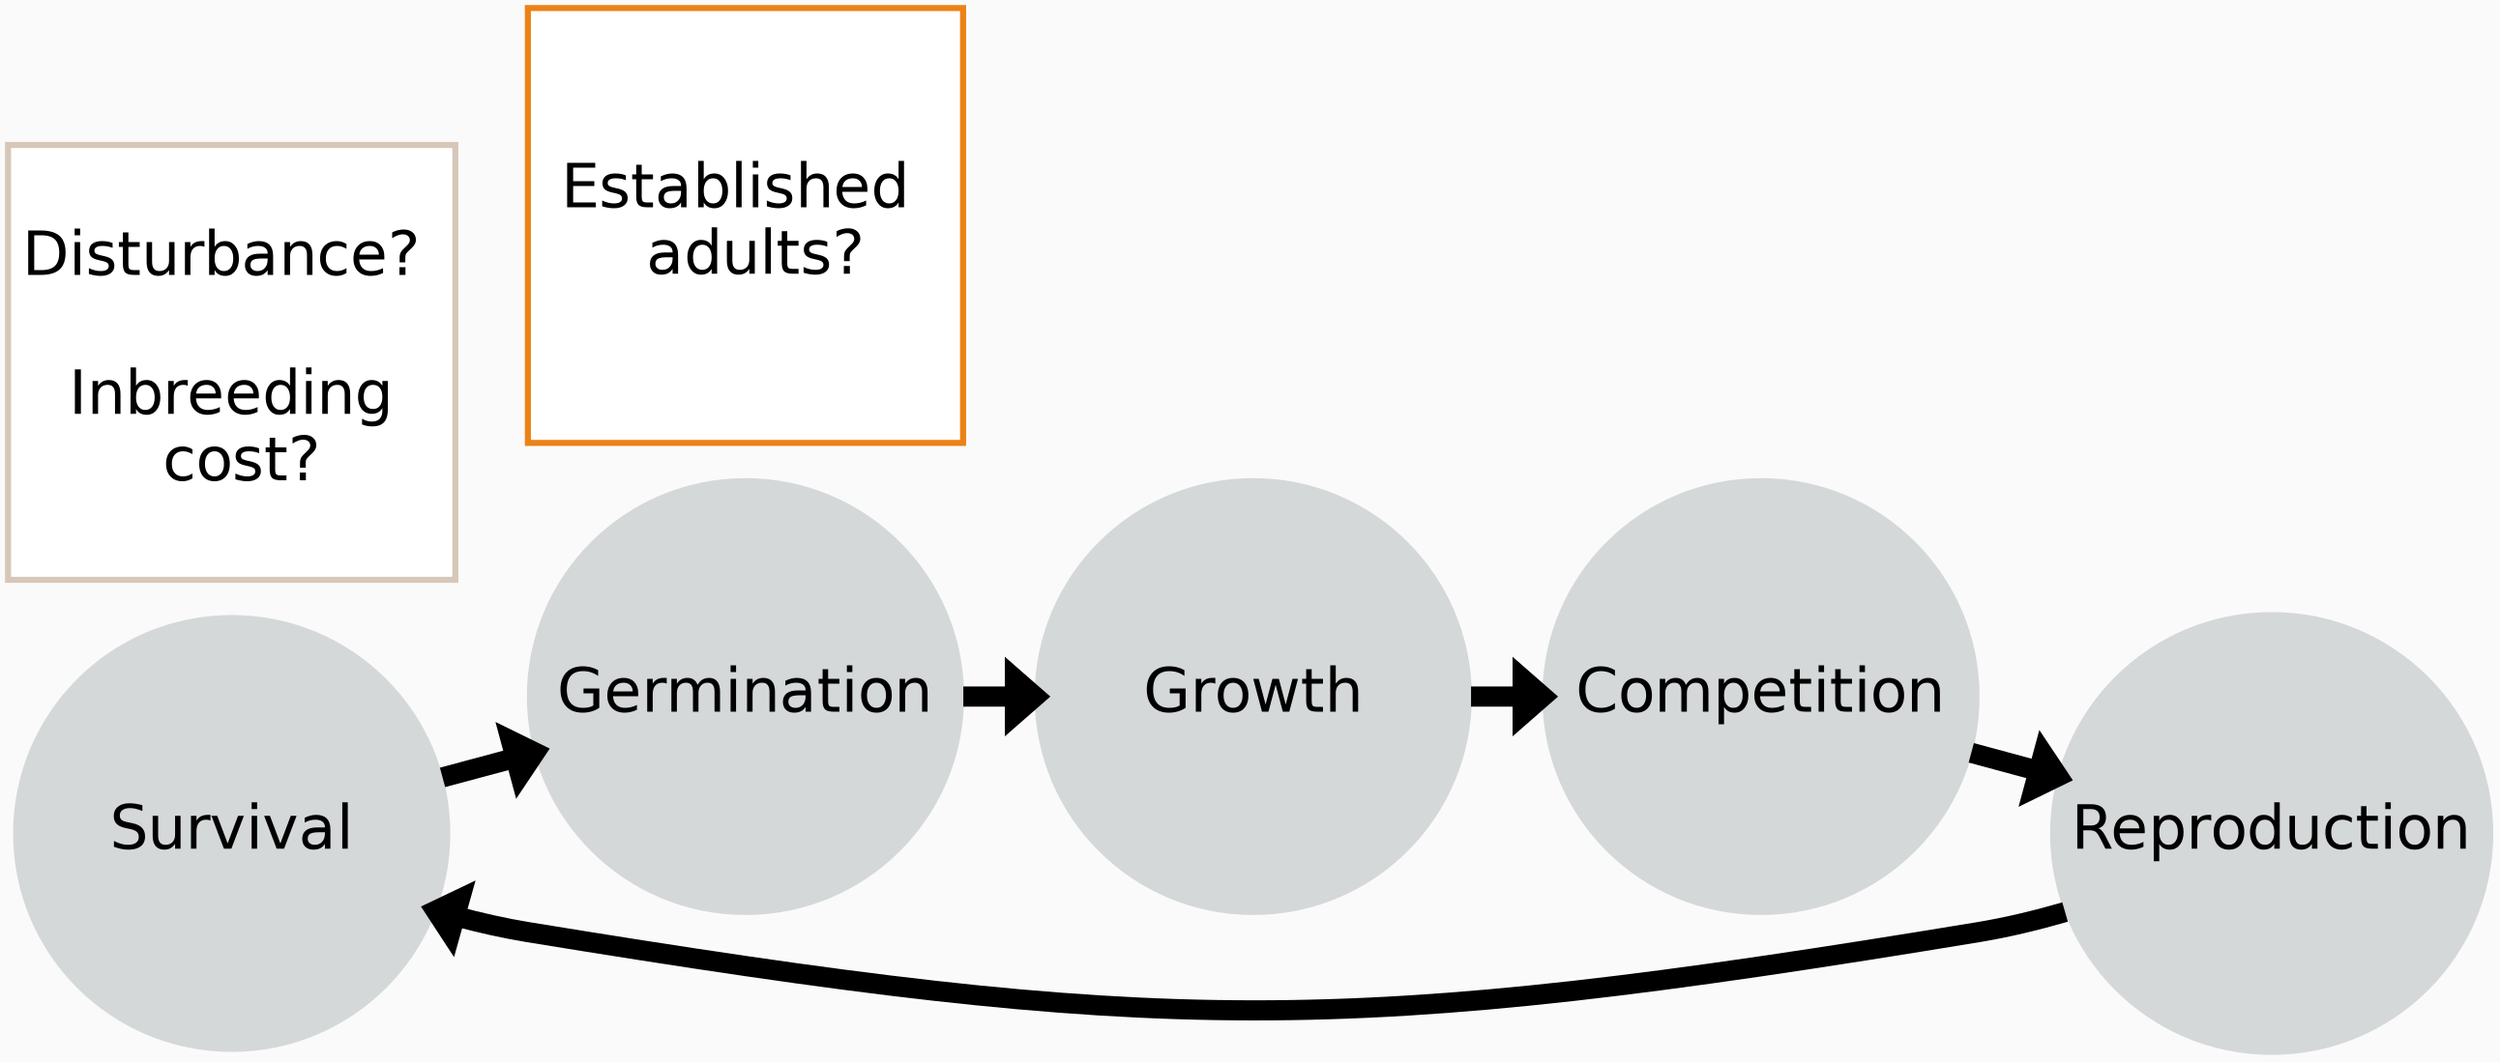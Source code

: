 graph dot {

  graph [
    fontsize = 10,
    rankdir = LR,
    bgcolor = "#fafafa"
    ]

  node [
    shape = circle,
    fontname = Helvetica,
    fontcolor = black,
    fontsize = 30,
    height = 3,
    color = "#d4d8d9",
    fillcolor = "#d4d8d9",
    style = filled
    ]

  1 [label = "Survival"]
  2 [label = "Germination"]
  3 [label = "Growth"]
  4 [label = "Competition"]
  5 [label = "Reproduction"]

  node [
    shape = box,
    fontsize = 30,
    color = "#d7c7b9",
    penwidth = 3,
    fillcolor = white,
    width = 3,
    margin = "0.1, 0.5"
    ]

  S [label = "Disturbance? \n\n Inbreeding \n cost?"]
  G [label = "Established \n adults?", color = "#ec8216"]
  R [label = "Genome \n duplication? \n\n Mutation? \n\n Fecundity?", style = invis]

  {rank = same; 1; S;}
  {rank = same; 2; G;}
  {rank = same; 5; R;}

  edge[color = black, dir = forward, penwidth = 10]

  1 -- 2 [arrowhead = normal]
  2 -- 3 [arrowhead = normal]
  3 -- 4 [arrowhead = normal]
  4 -- 5 [arrowhead = normal]
  5 -- 1 [arrowhead = normal]
}